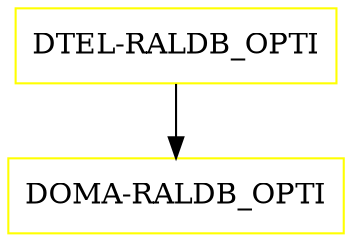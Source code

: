 digraph G {
  "DTEL-RALDB_OPTI" [shape=box,color=yellow];
  "DOMA-RALDB_OPTI" [shape=box,color=yellow,URL="./DOMA_RALDB_OPTI.html"];
  "DTEL-RALDB_OPTI" -> "DOMA-RALDB_OPTI";
}
